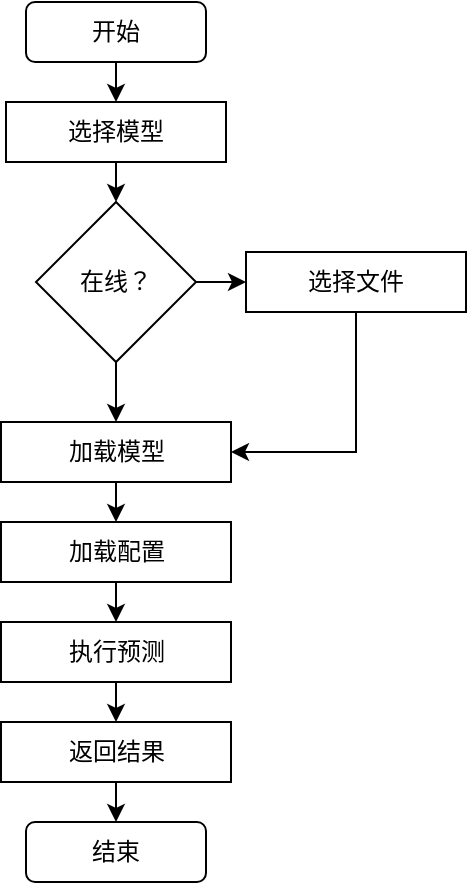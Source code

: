 <mxfile version="13.10.4" type="github">
  <diagram id="CD4ed7H8lgkhmsOlYAwD" name="Page-1">
    <mxGraphModel dx="868" dy="478" grid="0" gridSize="10" guides="1" tooltips="1" connect="1" arrows="1" fold="1" page="1" pageScale="1" pageWidth="827" pageHeight="1169" math="0" shadow="0">
      <root>
        <mxCell id="0" />
        <mxCell id="1" parent="0" />
        <mxCell id="kE1SDvW0iI3J9Alt9IHY-7" style="edgeStyle=orthogonalEdgeStyle;rounded=0;orthogonalLoop=1;jettySize=auto;html=1;exitX=0.5;exitY=1;exitDx=0;exitDy=0;entryX=0.5;entryY=0;entryDx=0;entryDy=0;" edge="1" parent="1" source="kE1SDvW0iI3J9Alt9IHY-1" target="kE1SDvW0iI3J9Alt9IHY-2">
          <mxGeometry relative="1" as="geometry" />
        </mxCell>
        <mxCell id="kE1SDvW0iI3J9Alt9IHY-1" value="开始" style="rounded=1;whiteSpace=wrap;html=1;" vertex="1" parent="1">
          <mxGeometry x="190" y="110" width="90" height="30" as="geometry" />
        </mxCell>
        <mxCell id="kE1SDvW0iI3J9Alt9IHY-8" style="edgeStyle=orthogonalEdgeStyle;rounded=0;orthogonalLoop=1;jettySize=auto;html=1;exitX=0.5;exitY=1;exitDx=0;exitDy=0;entryX=0.5;entryY=0;entryDx=0;entryDy=0;" edge="1" parent="1" source="kE1SDvW0iI3J9Alt9IHY-2" target="kE1SDvW0iI3J9Alt9IHY-3">
          <mxGeometry relative="1" as="geometry" />
        </mxCell>
        <mxCell id="kE1SDvW0iI3J9Alt9IHY-2" value="选择模型" style="rounded=0;whiteSpace=wrap;html=1;" vertex="1" parent="1">
          <mxGeometry x="180" y="160" width="110" height="30" as="geometry" />
        </mxCell>
        <mxCell id="kE1SDvW0iI3J9Alt9IHY-9" style="edgeStyle=orthogonalEdgeStyle;rounded=0;orthogonalLoop=1;jettySize=auto;html=1;exitX=0.5;exitY=1;exitDx=0;exitDy=0;entryX=0.5;entryY=0;entryDx=0;entryDy=0;" edge="1" parent="1" source="kE1SDvW0iI3J9Alt9IHY-3" target="kE1SDvW0iI3J9Alt9IHY-5">
          <mxGeometry relative="1" as="geometry" />
        </mxCell>
        <mxCell id="kE1SDvW0iI3J9Alt9IHY-18" style="edgeStyle=orthogonalEdgeStyle;rounded=0;orthogonalLoop=1;jettySize=auto;html=1;exitX=1;exitY=0.5;exitDx=0;exitDy=0;" edge="1" parent="1" source="kE1SDvW0iI3J9Alt9IHY-3" target="kE1SDvW0iI3J9Alt9IHY-4">
          <mxGeometry relative="1" as="geometry" />
        </mxCell>
        <mxCell id="kE1SDvW0iI3J9Alt9IHY-3" value="在线？" style="rhombus;whiteSpace=wrap;html=1;" vertex="1" parent="1">
          <mxGeometry x="195" y="210" width="80" height="80" as="geometry" />
        </mxCell>
        <mxCell id="kE1SDvW0iI3J9Alt9IHY-19" style="edgeStyle=orthogonalEdgeStyle;rounded=0;orthogonalLoop=1;jettySize=auto;html=1;exitX=0.5;exitY=1;exitDx=0;exitDy=0;entryX=1;entryY=0.5;entryDx=0;entryDy=0;" edge="1" parent="1" source="kE1SDvW0iI3J9Alt9IHY-4" target="kE1SDvW0iI3J9Alt9IHY-5">
          <mxGeometry relative="1" as="geometry" />
        </mxCell>
        <mxCell id="kE1SDvW0iI3J9Alt9IHY-4" value="选择文件" style="rounded=0;whiteSpace=wrap;html=1;" vertex="1" parent="1">
          <mxGeometry x="300" y="235" width="110" height="30" as="geometry" />
        </mxCell>
        <mxCell id="kE1SDvW0iI3J9Alt9IHY-10" style="edgeStyle=orthogonalEdgeStyle;rounded=0;orthogonalLoop=1;jettySize=auto;html=1;exitX=0.5;exitY=1;exitDx=0;exitDy=0;entryX=0.5;entryY=0;entryDx=0;entryDy=0;" edge="1" parent="1" source="kE1SDvW0iI3J9Alt9IHY-5" target="kE1SDvW0iI3J9Alt9IHY-6">
          <mxGeometry relative="1" as="geometry" />
        </mxCell>
        <mxCell id="kE1SDvW0iI3J9Alt9IHY-5" value="加载模型" style="rounded=0;whiteSpace=wrap;html=1;" vertex="1" parent="1">
          <mxGeometry x="177.5" y="320" width="115" height="30" as="geometry" />
        </mxCell>
        <mxCell id="kE1SDvW0iI3J9Alt9IHY-15" style="edgeStyle=orthogonalEdgeStyle;rounded=0;orthogonalLoop=1;jettySize=auto;html=1;exitX=0.5;exitY=1;exitDx=0;exitDy=0;entryX=0.5;entryY=0;entryDx=0;entryDy=0;" edge="1" parent="1" source="kE1SDvW0iI3J9Alt9IHY-6" target="kE1SDvW0iI3J9Alt9IHY-12">
          <mxGeometry relative="1" as="geometry" />
        </mxCell>
        <mxCell id="kE1SDvW0iI3J9Alt9IHY-6" value="加载配置" style="rounded=0;whiteSpace=wrap;html=1;" vertex="1" parent="1">
          <mxGeometry x="177.5" y="370" width="115" height="30" as="geometry" />
        </mxCell>
        <mxCell id="kE1SDvW0iI3J9Alt9IHY-11" value="结束" style="rounded=1;whiteSpace=wrap;html=1;" vertex="1" parent="1">
          <mxGeometry x="190" y="520" width="90" height="30" as="geometry" />
        </mxCell>
        <mxCell id="kE1SDvW0iI3J9Alt9IHY-16" style="edgeStyle=orthogonalEdgeStyle;rounded=0;orthogonalLoop=1;jettySize=auto;html=1;exitX=0.5;exitY=1;exitDx=0;exitDy=0;entryX=0.5;entryY=0;entryDx=0;entryDy=0;" edge="1" parent="1" source="kE1SDvW0iI3J9Alt9IHY-12" target="kE1SDvW0iI3J9Alt9IHY-14">
          <mxGeometry relative="1" as="geometry" />
        </mxCell>
        <mxCell id="kE1SDvW0iI3J9Alt9IHY-12" value="执行预测" style="rounded=0;whiteSpace=wrap;html=1;" vertex="1" parent="1">
          <mxGeometry x="177.5" y="420" width="115" height="30" as="geometry" />
        </mxCell>
        <mxCell id="kE1SDvW0iI3J9Alt9IHY-17" style="edgeStyle=orthogonalEdgeStyle;rounded=0;orthogonalLoop=1;jettySize=auto;html=1;exitX=0.5;exitY=1;exitDx=0;exitDy=0;entryX=0.5;entryY=0;entryDx=0;entryDy=0;" edge="1" parent="1" source="kE1SDvW0iI3J9Alt9IHY-14" target="kE1SDvW0iI3J9Alt9IHY-11">
          <mxGeometry relative="1" as="geometry" />
        </mxCell>
        <mxCell id="kE1SDvW0iI3J9Alt9IHY-14" value="返回结果" style="rounded=0;whiteSpace=wrap;html=1;" vertex="1" parent="1">
          <mxGeometry x="177.5" y="470" width="115" height="30" as="geometry" />
        </mxCell>
      </root>
    </mxGraphModel>
  </diagram>
</mxfile>
